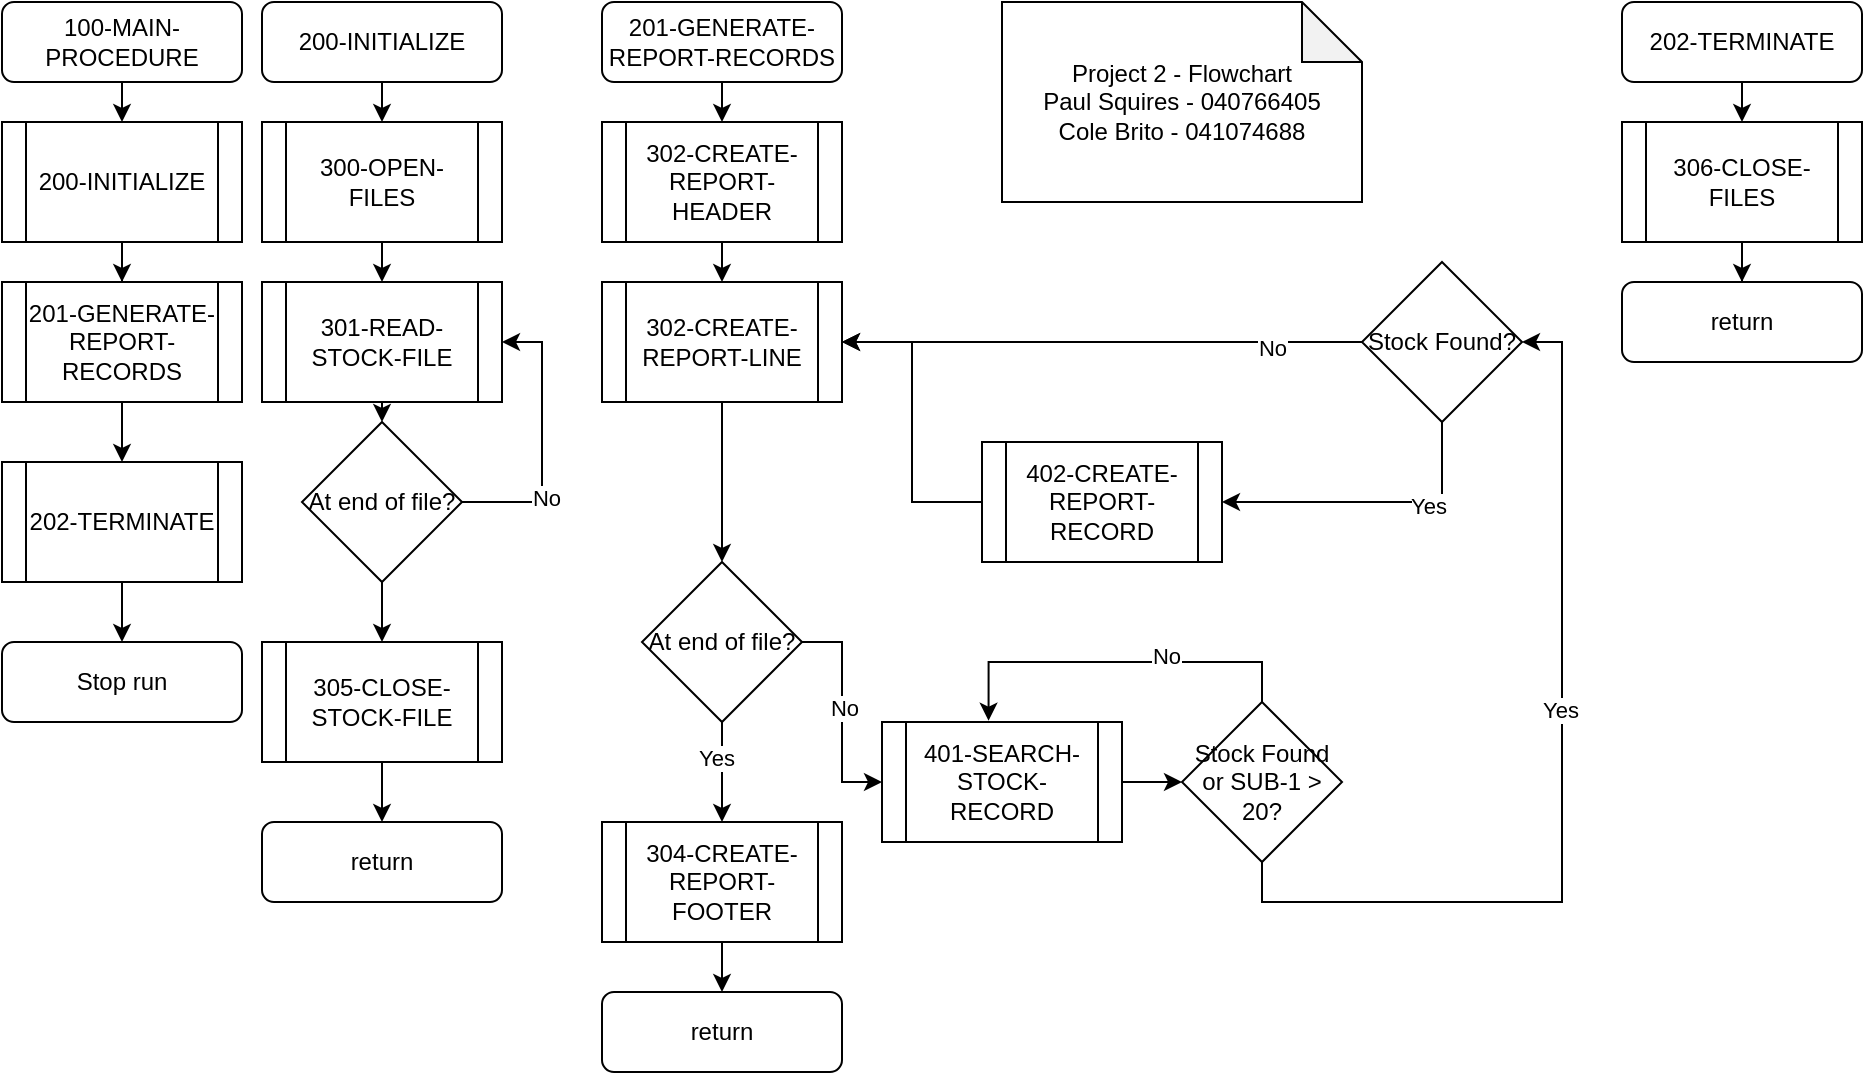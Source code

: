 <mxfile version="26.1.1">
  <diagram id="C5RBs43oDa-KdzZeNtuy" name="Page-1">
    <mxGraphModel dx="934" dy="534" grid="1" gridSize="10" guides="1" tooltips="1" connect="1" arrows="1" fold="1" page="1" pageScale="1" pageWidth="827" pageHeight="1169" math="0" shadow="0">
      <root>
        <mxCell id="WIyWlLk6GJQsqaUBKTNV-0" />
        <mxCell id="WIyWlLk6GJQsqaUBKTNV-1" parent="WIyWlLk6GJQsqaUBKTNV-0" />
        <mxCell id="mAj_YCG0cUgOoharWdE4-30" style="edgeStyle=orthogonalEdgeStyle;rounded=0;orthogonalLoop=1;jettySize=auto;html=1;exitX=0.5;exitY=1;exitDx=0;exitDy=0;entryX=0.5;entryY=0;entryDx=0;entryDy=0;" edge="1" parent="WIyWlLk6GJQsqaUBKTNV-1" source="WIyWlLk6GJQsqaUBKTNV-3" target="mAj_YCG0cUgOoharWdE4-20">
          <mxGeometry relative="1" as="geometry" />
        </mxCell>
        <mxCell id="WIyWlLk6GJQsqaUBKTNV-3" value="201-GENERATE-REPORT-RECORDS" style="rounded=1;whiteSpace=wrap;html=1;fontSize=12;glass=0;strokeWidth=1;shadow=0;" parent="WIyWlLk6GJQsqaUBKTNV-1" vertex="1">
          <mxGeometry x="310" y="90" width="120" height="40" as="geometry" />
        </mxCell>
        <mxCell id="mAj_YCG0cUgOoharWdE4-5" style="edgeStyle=orthogonalEdgeStyle;rounded=0;orthogonalLoop=1;jettySize=auto;html=1;exitX=0.5;exitY=1;exitDx=0;exitDy=0;entryX=0.5;entryY=0;entryDx=0;entryDy=0;" edge="1" parent="WIyWlLk6GJQsqaUBKTNV-1" source="mAj_YCG0cUgOoharWdE4-0" target="mAj_YCG0cUgOoharWdE4-2">
          <mxGeometry relative="1" as="geometry" />
        </mxCell>
        <mxCell id="mAj_YCG0cUgOoharWdE4-0" value="100-MAIN-PROCEDURE" style="rounded=1;whiteSpace=wrap;html=1;fontSize=12;glass=0;strokeWidth=1;shadow=0;" vertex="1" parent="WIyWlLk6GJQsqaUBKTNV-1">
          <mxGeometry x="10" y="90" width="120" height="40" as="geometry" />
        </mxCell>
        <mxCell id="mAj_YCG0cUgOoharWdE4-1" value="Stop run" style="rounded=1;whiteSpace=wrap;html=1;fontSize=12;glass=0;strokeWidth=1;shadow=0;" vertex="1" parent="WIyWlLk6GJQsqaUBKTNV-1">
          <mxGeometry x="10" y="410" width="120" height="40" as="geometry" />
        </mxCell>
        <mxCell id="mAj_YCG0cUgOoharWdE4-6" style="edgeStyle=orthogonalEdgeStyle;rounded=0;orthogonalLoop=1;jettySize=auto;html=1;entryX=0.5;entryY=0;entryDx=0;entryDy=0;" edge="1" parent="WIyWlLk6GJQsqaUBKTNV-1" source="mAj_YCG0cUgOoharWdE4-2" target="mAj_YCG0cUgOoharWdE4-3">
          <mxGeometry relative="1" as="geometry" />
        </mxCell>
        <mxCell id="mAj_YCG0cUgOoharWdE4-2" value="200-INITIALIZE" style="shape=process;whiteSpace=wrap;html=1;backgroundOutline=1;" vertex="1" parent="WIyWlLk6GJQsqaUBKTNV-1">
          <mxGeometry x="10" y="150" width="120" height="60" as="geometry" />
        </mxCell>
        <mxCell id="mAj_YCG0cUgOoharWdE4-7" style="edgeStyle=orthogonalEdgeStyle;rounded=0;orthogonalLoop=1;jettySize=auto;html=1;" edge="1" parent="WIyWlLk6GJQsqaUBKTNV-1" source="mAj_YCG0cUgOoharWdE4-3" target="mAj_YCG0cUgOoharWdE4-4">
          <mxGeometry relative="1" as="geometry" />
        </mxCell>
        <mxCell id="mAj_YCG0cUgOoharWdE4-3" value="201-GENERATE-REPORT-RECORDS" style="shape=process;whiteSpace=wrap;html=1;backgroundOutline=1;" vertex="1" parent="WIyWlLk6GJQsqaUBKTNV-1">
          <mxGeometry x="10" y="230" width="120" height="60" as="geometry" />
        </mxCell>
        <mxCell id="mAj_YCG0cUgOoharWdE4-8" style="edgeStyle=orthogonalEdgeStyle;rounded=0;orthogonalLoop=1;jettySize=auto;html=1;entryX=0.5;entryY=0;entryDx=0;entryDy=0;" edge="1" parent="WIyWlLk6GJQsqaUBKTNV-1" source="mAj_YCG0cUgOoharWdE4-4" target="mAj_YCG0cUgOoharWdE4-1">
          <mxGeometry relative="1" as="geometry" />
        </mxCell>
        <mxCell id="mAj_YCG0cUgOoharWdE4-4" value="202-TERMINATE" style="shape=process;whiteSpace=wrap;html=1;backgroundOutline=1;" vertex="1" parent="WIyWlLk6GJQsqaUBKTNV-1">
          <mxGeometry x="10" y="320" width="120" height="60" as="geometry" />
        </mxCell>
        <mxCell id="mAj_YCG0cUgOoharWdE4-17" style="edgeStyle=orthogonalEdgeStyle;rounded=0;orthogonalLoop=1;jettySize=auto;html=1;exitX=0.5;exitY=1;exitDx=0;exitDy=0;entryX=0.5;entryY=0;entryDx=0;entryDy=0;" edge="1" parent="WIyWlLk6GJQsqaUBKTNV-1" source="mAj_YCG0cUgOoharWdE4-9" target="mAj_YCG0cUgOoharWdE4-10">
          <mxGeometry relative="1" as="geometry" />
        </mxCell>
        <mxCell id="mAj_YCG0cUgOoharWdE4-9" value="200-INITIALIZE" style="rounded=1;whiteSpace=wrap;html=1;fontSize=12;glass=0;strokeWidth=1;shadow=0;" vertex="1" parent="WIyWlLk6GJQsqaUBKTNV-1">
          <mxGeometry x="140" y="90" width="120" height="40" as="geometry" />
        </mxCell>
        <mxCell id="mAj_YCG0cUgOoharWdE4-16" style="edgeStyle=orthogonalEdgeStyle;rounded=0;orthogonalLoop=1;jettySize=auto;html=1;exitX=0.5;exitY=1;exitDx=0;exitDy=0;entryX=0.5;entryY=0;entryDx=0;entryDy=0;" edge="1" parent="WIyWlLk6GJQsqaUBKTNV-1" source="mAj_YCG0cUgOoharWdE4-10" target="mAj_YCG0cUgOoharWdE4-11">
          <mxGeometry relative="1" as="geometry" />
        </mxCell>
        <mxCell id="mAj_YCG0cUgOoharWdE4-10" value="300-OPEN-FILES" style="shape=process;whiteSpace=wrap;html=1;backgroundOutline=1;" vertex="1" parent="WIyWlLk6GJQsqaUBKTNV-1">
          <mxGeometry x="140" y="150" width="120" height="60" as="geometry" />
        </mxCell>
        <mxCell id="mAj_YCG0cUgOoharWdE4-15" style="edgeStyle=orthogonalEdgeStyle;rounded=0;orthogonalLoop=1;jettySize=auto;html=1;exitX=0.5;exitY=1;exitDx=0;exitDy=0;entryX=0.5;entryY=0;entryDx=0;entryDy=0;" edge="1" parent="WIyWlLk6GJQsqaUBKTNV-1" source="mAj_YCG0cUgOoharWdE4-11" target="mAj_YCG0cUgOoharWdE4-12">
          <mxGeometry relative="1" as="geometry" />
        </mxCell>
        <mxCell id="mAj_YCG0cUgOoharWdE4-11" value="301-READ-STOCK-FILE" style="shape=process;whiteSpace=wrap;html=1;backgroundOutline=1;" vertex="1" parent="WIyWlLk6GJQsqaUBKTNV-1">
          <mxGeometry x="140" y="230" width="120" height="60" as="geometry" />
        </mxCell>
        <mxCell id="mAj_YCG0cUgOoharWdE4-13" style="edgeStyle=orthogonalEdgeStyle;rounded=0;orthogonalLoop=1;jettySize=auto;html=1;entryX=1;entryY=0.5;entryDx=0;entryDy=0;" edge="1" parent="WIyWlLk6GJQsqaUBKTNV-1" source="mAj_YCG0cUgOoharWdE4-12" target="mAj_YCG0cUgOoharWdE4-11">
          <mxGeometry relative="1" as="geometry">
            <Array as="points">
              <mxPoint x="280" y="340" />
              <mxPoint x="280" y="260" />
            </Array>
          </mxGeometry>
        </mxCell>
        <mxCell id="mAj_YCG0cUgOoharWdE4-14" value="No" style="edgeLabel;html=1;align=center;verticalAlign=middle;resizable=0;points=[];" vertex="1" connectable="0" parent="mAj_YCG0cUgOoharWdE4-13">
          <mxGeometry x="-0.391" y="-2" relative="1" as="geometry">
            <mxPoint as="offset" />
          </mxGeometry>
        </mxCell>
        <mxCell id="mAj_YCG0cUgOoharWdE4-19" style="edgeStyle=orthogonalEdgeStyle;rounded=0;orthogonalLoop=1;jettySize=auto;html=1;exitX=0.5;exitY=1;exitDx=0;exitDy=0;entryX=0.5;entryY=0;entryDx=0;entryDy=0;" edge="1" parent="WIyWlLk6GJQsqaUBKTNV-1" source="mAj_YCG0cUgOoharWdE4-12" target="mAj_YCG0cUgOoharWdE4-18">
          <mxGeometry relative="1" as="geometry" />
        </mxCell>
        <mxCell id="mAj_YCG0cUgOoharWdE4-12" value="At end of file?" style="rhombus;whiteSpace=wrap;html=1;" vertex="1" parent="WIyWlLk6GJQsqaUBKTNV-1">
          <mxGeometry x="160" y="300" width="80" height="80" as="geometry" />
        </mxCell>
        <mxCell id="mAj_YCG0cUgOoharWdE4-29" style="edgeStyle=orthogonalEdgeStyle;rounded=0;orthogonalLoop=1;jettySize=auto;html=1;exitX=0.5;exitY=1;exitDx=0;exitDy=0;" edge="1" parent="WIyWlLk6GJQsqaUBKTNV-1" source="mAj_YCG0cUgOoharWdE4-18" target="mAj_YCG0cUgOoharWdE4-28">
          <mxGeometry relative="1" as="geometry" />
        </mxCell>
        <mxCell id="mAj_YCG0cUgOoharWdE4-18" value="305-CLOSE-STOCK-FILE" style="shape=process;whiteSpace=wrap;html=1;backgroundOutline=1;" vertex="1" parent="WIyWlLk6GJQsqaUBKTNV-1">
          <mxGeometry x="140" y="410" width="120" height="60" as="geometry" />
        </mxCell>
        <mxCell id="mAj_YCG0cUgOoharWdE4-31" style="edgeStyle=orthogonalEdgeStyle;rounded=0;orthogonalLoop=1;jettySize=auto;html=1;exitX=0.5;exitY=1;exitDx=0;exitDy=0;entryX=0.5;entryY=0;entryDx=0;entryDy=0;" edge="1" parent="WIyWlLk6GJQsqaUBKTNV-1" source="mAj_YCG0cUgOoharWdE4-20" target="mAj_YCG0cUgOoharWdE4-21">
          <mxGeometry relative="1" as="geometry" />
        </mxCell>
        <mxCell id="mAj_YCG0cUgOoharWdE4-20" value="302-CREATE-REPORT-HEADER" style="shape=process;whiteSpace=wrap;html=1;backgroundOutline=1;" vertex="1" parent="WIyWlLk6GJQsqaUBKTNV-1">
          <mxGeometry x="310" y="150" width="120" height="60" as="geometry" />
        </mxCell>
        <mxCell id="mAj_YCG0cUgOoharWdE4-23" style="edgeStyle=orthogonalEdgeStyle;rounded=0;orthogonalLoop=1;jettySize=auto;html=1;exitX=0.5;exitY=1;exitDx=0;exitDy=0;entryX=0.5;entryY=0;entryDx=0;entryDy=0;" edge="1" parent="WIyWlLk6GJQsqaUBKTNV-1" source="mAj_YCG0cUgOoharWdE4-21" target="mAj_YCG0cUgOoharWdE4-22">
          <mxGeometry relative="1" as="geometry" />
        </mxCell>
        <mxCell id="mAj_YCG0cUgOoharWdE4-21" value="302-CREATE-REPORT-LINE" style="shape=process;whiteSpace=wrap;html=1;backgroundOutline=1;" vertex="1" parent="WIyWlLk6GJQsqaUBKTNV-1">
          <mxGeometry x="310" y="230" width="120" height="60" as="geometry" />
        </mxCell>
        <mxCell id="mAj_YCG0cUgOoharWdE4-34" style="edgeStyle=orthogonalEdgeStyle;rounded=0;orthogonalLoop=1;jettySize=auto;html=1;exitX=1;exitY=0.5;exitDx=0;exitDy=0;entryX=0;entryY=0.5;entryDx=0;entryDy=0;" edge="1" parent="WIyWlLk6GJQsqaUBKTNV-1" source="mAj_YCG0cUgOoharWdE4-22" target="mAj_YCG0cUgOoharWdE4-24">
          <mxGeometry relative="1" as="geometry" />
        </mxCell>
        <mxCell id="mAj_YCG0cUgOoharWdE4-35" value="No" style="edgeLabel;html=1;align=center;verticalAlign=middle;resizable=0;points=[];" vertex="1" connectable="0" parent="mAj_YCG0cUgOoharWdE4-34">
          <mxGeometry x="-0.05" y="1" relative="1" as="geometry">
            <mxPoint as="offset" />
          </mxGeometry>
        </mxCell>
        <mxCell id="mAj_YCG0cUgOoharWdE4-46" style="edgeStyle=orthogonalEdgeStyle;rounded=0;orthogonalLoop=1;jettySize=auto;html=1;exitX=0.5;exitY=1;exitDx=0;exitDy=0;entryX=0.5;entryY=0;entryDx=0;entryDy=0;" edge="1" parent="WIyWlLk6GJQsqaUBKTNV-1" source="mAj_YCG0cUgOoharWdE4-22" target="mAj_YCG0cUgOoharWdE4-27">
          <mxGeometry relative="1" as="geometry" />
        </mxCell>
        <mxCell id="mAj_YCG0cUgOoharWdE4-47" value="Yes" style="edgeLabel;html=1;align=center;verticalAlign=middle;resizable=0;points=[];" vertex="1" connectable="0" parent="mAj_YCG0cUgOoharWdE4-46">
          <mxGeometry x="-0.29" y="-3" relative="1" as="geometry">
            <mxPoint as="offset" />
          </mxGeometry>
        </mxCell>
        <mxCell id="mAj_YCG0cUgOoharWdE4-22" value="At end of file?" style="rhombus;whiteSpace=wrap;html=1;" vertex="1" parent="WIyWlLk6GJQsqaUBKTNV-1">
          <mxGeometry x="330" y="370" width="80" height="80" as="geometry" />
        </mxCell>
        <mxCell id="mAj_YCG0cUgOoharWdE4-36" style="edgeStyle=orthogonalEdgeStyle;rounded=0;orthogonalLoop=1;jettySize=auto;html=1;exitX=1;exitY=0.5;exitDx=0;exitDy=0;entryX=0;entryY=0.5;entryDx=0;entryDy=0;" edge="1" parent="WIyWlLk6GJQsqaUBKTNV-1" source="mAj_YCG0cUgOoharWdE4-24" target="mAj_YCG0cUgOoharWdE4-32">
          <mxGeometry relative="1" as="geometry" />
        </mxCell>
        <mxCell id="mAj_YCG0cUgOoharWdE4-24" value="401-SEARCH-STOCK-RECORD" style="shape=process;whiteSpace=wrap;html=1;backgroundOutline=1;" vertex="1" parent="WIyWlLk6GJQsqaUBKTNV-1">
          <mxGeometry x="450" y="450" width="120" height="60" as="geometry" />
        </mxCell>
        <mxCell id="mAj_YCG0cUgOoharWdE4-41" style="edgeStyle=orthogonalEdgeStyle;rounded=0;orthogonalLoop=1;jettySize=auto;html=1;exitX=0.5;exitY=1;exitDx=0;exitDy=0;entryX=1;entryY=0.5;entryDx=0;entryDy=0;" edge="1" parent="WIyWlLk6GJQsqaUBKTNV-1" source="mAj_YCG0cUgOoharWdE4-25" target="mAj_YCG0cUgOoharWdE4-26">
          <mxGeometry relative="1" as="geometry" />
        </mxCell>
        <mxCell id="mAj_YCG0cUgOoharWdE4-42" value="Yes" style="edgeLabel;html=1;align=center;verticalAlign=middle;resizable=0;points=[];" vertex="1" connectable="0" parent="mAj_YCG0cUgOoharWdE4-41">
          <mxGeometry x="-0.367" y="2" relative="1" as="geometry">
            <mxPoint as="offset" />
          </mxGeometry>
        </mxCell>
        <mxCell id="mAj_YCG0cUgOoharWdE4-48" style="edgeStyle=orthogonalEdgeStyle;rounded=0;orthogonalLoop=1;jettySize=auto;html=1;exitX=0;exitY=0.5;exitDx=0;exitDy=0;entryX=1;entryY=0.5;entryDx=0;entryDy=0;" edge="1" parent="WIyWlLk6GJQsqaUBKTNV-1" source="mAj_YCG0cUgOoharWdE4-25" target="mAj_YCG0cUgOoharWdE4-21">
          <mxGeometry relative="1" as="geometry" />
        </mxCell>
        <mxCell id="mAj_YCG0cUgOoharWdE4-49" value="No" style="edgeLabel;html=1;align=center;verticalAlign=middle;resizable=0;points=[];" vertex="1" connectable="0" parent="mAj_YCG0cUgOoharWdE4-48">
          <mxGeometry x="-0.655" y="3" relative="1" as="geometry">
            <mxPoint as="offset" />
          </mxGeometry>
        </mxCell>
        <mxCell id="mAj_YCG0cUgOoharWdE4-25" value="Stock Found?" style="rhombus;whiteSpace=wrap;html=1;" vertex="1" parent="WIyWlLk6GJQsqaUBKTNV-1">
          <mxGeometry x="690" y="220" width="80" height="80" as="geometry" />
        </mxCell>
        <mxCell id="mAj_YCG0cUgOoharWdE4-50" style="edgeStyle=orthogonalEdgeStyle;rounded=0;orthogonalLoop=1;jettySize=auto;html=1;exitX=0;exitY=0.5;exitDx=0;exitDy=0;entryX=1;entryY=0.5;entryDx=0;entryDy=0;" edge="1" parent="WIyWlLk6GJQsqaUBKTNV-1" source="mAj_YCG0cUgOoharWdE4-26" target="mAj_YCG0cUgOoharWdE4-21">
          <mxGeometry relative="1" as="geometry" />
        </mxCell>
        <mxCell id="mAj_YCG0cUgOoharWdE4-26" value="402-CREATE-REPORT-RECORD" style="shape=process;whiteSpace=wrap;html=1;backgroundOutline=1;" vertex="1" parent="WIyWlLk6GJQsqaUBKTNV-1">
          <mxGeometry x="500" y="310" width="120" height="60" as="geometry" />
        </mxCell>
        <mxCell id="mAj_YCG0cUgOoharWdE4-52" style="edgeStyle=orthogonalEdgeStyle;rounded=0;orthogonalLoop=1;jettySize=auto;html=1;exitX=0.5;exitY=1;exitDx=0;exitDy=0;entryX=0.5;entryY=0;entryDx=0;entryDy=0;" edge="1" parent="WIyWlLk6GJQsqaUBKTNV-1" source="mAj_YCG0cUgOoharWdE4-27" target="mAj_YCG0cUgOoharWdE4-51">
          <mxGeometry relative="1" as="geometry" />
        </mxCell>
        <mxCell id="mAj_YCG0cUgOoharWdE4-27" value="304-CREATE-REPORT-FOOTER" style="shape=process;whiteSpace=wrap;html=1;backgroundOutline=1;" vertex="1" parent="WIyWlLk6GJQsqaUBKTNV-1">
          <mxGeometry x="310" y="500" width="120" height="60" as="geometry" />
        </mxCell>
        <mxCell id="mAj_YCG0cUgOoharWdE4-28" value="return" style="rounded=1;whiteSpace=wrap;html=1;fontSize=12;glass=0;strokeWidth=1;shadow=0;" vertex="1" parent="WIyWlLk6GJQsqaUBKTNV-1">
          <mxGeometry x="140" y="500" width="120" height="40" as="geometry" />
        </mxCell>
        <mxCell id="mAj_YCG0cUgOoharWdE4-39" style="edgeStyle=orthogonalEdgeStyle;rounded=0;orthogonalLoop=1;jettySize=auto;html=1;exitX=0.5;exitY=1;exitDx=0;exitDy=0;entryX=1;entryY=0.5;entryDx=0;entryDy=0;" edge="1" parent="WIyWlLk6GJQsqaUBKTNV-1" source="mAj_YCG0cUgOoharWdE4-32" target="mAj_YCG0cUgOoharWdE4-25">
          <mxGeometry relative="1" as="geometry" />
        </mxCell>
        <mxCell id="mAj_YCG0cUgOoharWdE4-40" value="Yes" style="edgeLabel;html=1;align=center;verticalAlign=middle;resizable=0;points=[];" vertex="1" connectable="0" parent="mAj_YCG0cUgOoharWdE4-39">
          <mxGeometry x="0.133" y="1" relative="1" as="geometry">
            <mxPoint as="offset" />
          </mxGeometry>
        </mxCell>
        <mxCell id="mAj_YCG0cUgOoharWdE4-32" value="Stock Found or SUB-1 &amp;gt; 20?" style="rhombus;whiteSpace=wrap;html=1;" vertex="1" parent="WIyWlLk6GJQsqaUBKTNV-1">
          <mxGeometry x="600" y="440" width="80" height="80" as="geometry" />
        </mxCell>
        <mxCell id="mAj_YCG0cUgOoharWdE4-37" style="edgeStyle=orthogonalEdgeStyle;rounded=0;orthogonalLoop=1;jettySize=auto;html=1;exitX=0.5;exitY=0;exitDx=0;exitDy=0;entryX=0.444;entryY=-0.011;entryDx=0;entryDy=0;entryPerimeter=0;" edge="1" parent="WIyWlLk6GJQsqaUBKTNV-1" source="mAj_YCG0cUgOoharWdE4-32" target="mAj_YCG0cUgOoharWdE4-24">
          <mxGeometry relative="1" as="geometry" />
        </mxCell>
        <mxCell id="mAj_YCG0cUgOoharWdE4-38" value="No" style="edgeLabel;html=1;align=center;verticalAlign=middle;resizable=0;points=[];" vertex="1" connectable="0" parent="mAj_YCG0cUgOoharWdE4-37">
          <mxGeometry x="-0.269" y="-3" relative="1" as="geometry">
            <mxPoint as="offset" />
          </mxGeometry>
        </mxCell>
        <mxCell id="mAj_YCG0cUgOoharWdE4-51" value="return" style="rounded=1;whiteSpace=wrap;html=1;fontSize=12;glass=0;strokeWidth=1;shadow=0;" vertex="1" parent="WIyWlLk6GJQsqaUBKTNV-1">
          <mxGeometry x="310" y="585" width="120" height="40" as="geometry" />
        </mxCell>
        <mxCell id="mAj_YCG0cUgOoharWdE4-56" style="edgeStyle=orthogonalEdgeStyle;rounded=0;orthogonalLoop=1;jettySize=auto;html=1;exitX=0.5;exitY=1;exitDx=0;exitDy=0;entryX=0.5;entryY=0;entryDx=0;entryDy=0;" edge="1" parent="WIyWlLk6GJQsqaUBKTNV-1" source="mAj_YCG0cUgOoharWdE4-53" target="mAj_YCG0cUgOoharWdE4-54">
          <mxGeometry relative="1" as="geometry" />
        </mxCell>
        <mxCell id="mAj_YCG0cUgOoharWdE4-53" value="202-TERMINATE" style="rounded=1;whiteSpace=wrap;html=1;fontSize=12;glass=0;strokeWidth=1;shadow=0;" vertex="1" parent="WIyWlLk6GJQsqaUBKTNV-1">
          <mxGeometry x="820" y="90" width="120" height="40" as="geometry" />
        </mxCell>
        <mxCell id="mAj_YCG0cUgOoharWdE4-57" style="edgeStyle=orthogonalEdgeStyle;rounded=0;orthogonalLoop=1;jettySize=auto;html=1;exitX=0.5;exitY=1;exitDx=0;exitDy=0;" edge="1" parent="WIyWlLk6GJQsqaUBKTNV-1" source="mAj_YCG0cUgOoharWdE4-54" target="mAj_YCG0cUgOoharWdE4-55">
          <mxGeometry relative="1" as="geometry" />
        </mxCell>
        <mxCell id="mAj_YCG0cUgOoharWdE4-54" value="306-CLOSE-FILES" style="shape=process;whiteSpace=wrap;html=1;backgroundOutline=1;" vertex="1" parent="WIyWlLk6GJQsqaUBKTNV-1">
          <mxGeometry x="820" y="150" width="120" height="60" as="geometry" />
        </mxCell>
        <mxCell id="mAj_YCG0cUgOoharWdE4-55" value="return" style="rounded=1;whiteSpace=wrap;html=1;fontSize=12;glass=0;strokeWidth=1;shadow=0;" vertex="1" parent="WIyWlLk6GJQsqaUBKTNV-1">
          <mxGeometry x="820" y="230" width="120" height="40" as="geometry" />
        </mxCell>
        <mxCell id="mAj_YCG0cUgOoharWdE4-58" value="Project 2 - Flowchart&lt;div&gt;Paul Squires - 040766405&lt;/div&gt;&lt;div&gt;Cole Brito - 041074688&lt;/div&gt;" style="shape=note;whiteSpace=wrap;html=1;backgroundOutline=1;darkOpacity=0.05;" vertex="1" parent="WIyWlLk6GJQsqaUBKTNV-1">
          <mxGeometry x="510" y="90" width="180" height="100" as="geometry" />
        </mxCell>
      </root>
    </mxGraphModel>
  </diagram>
</mxfile>
